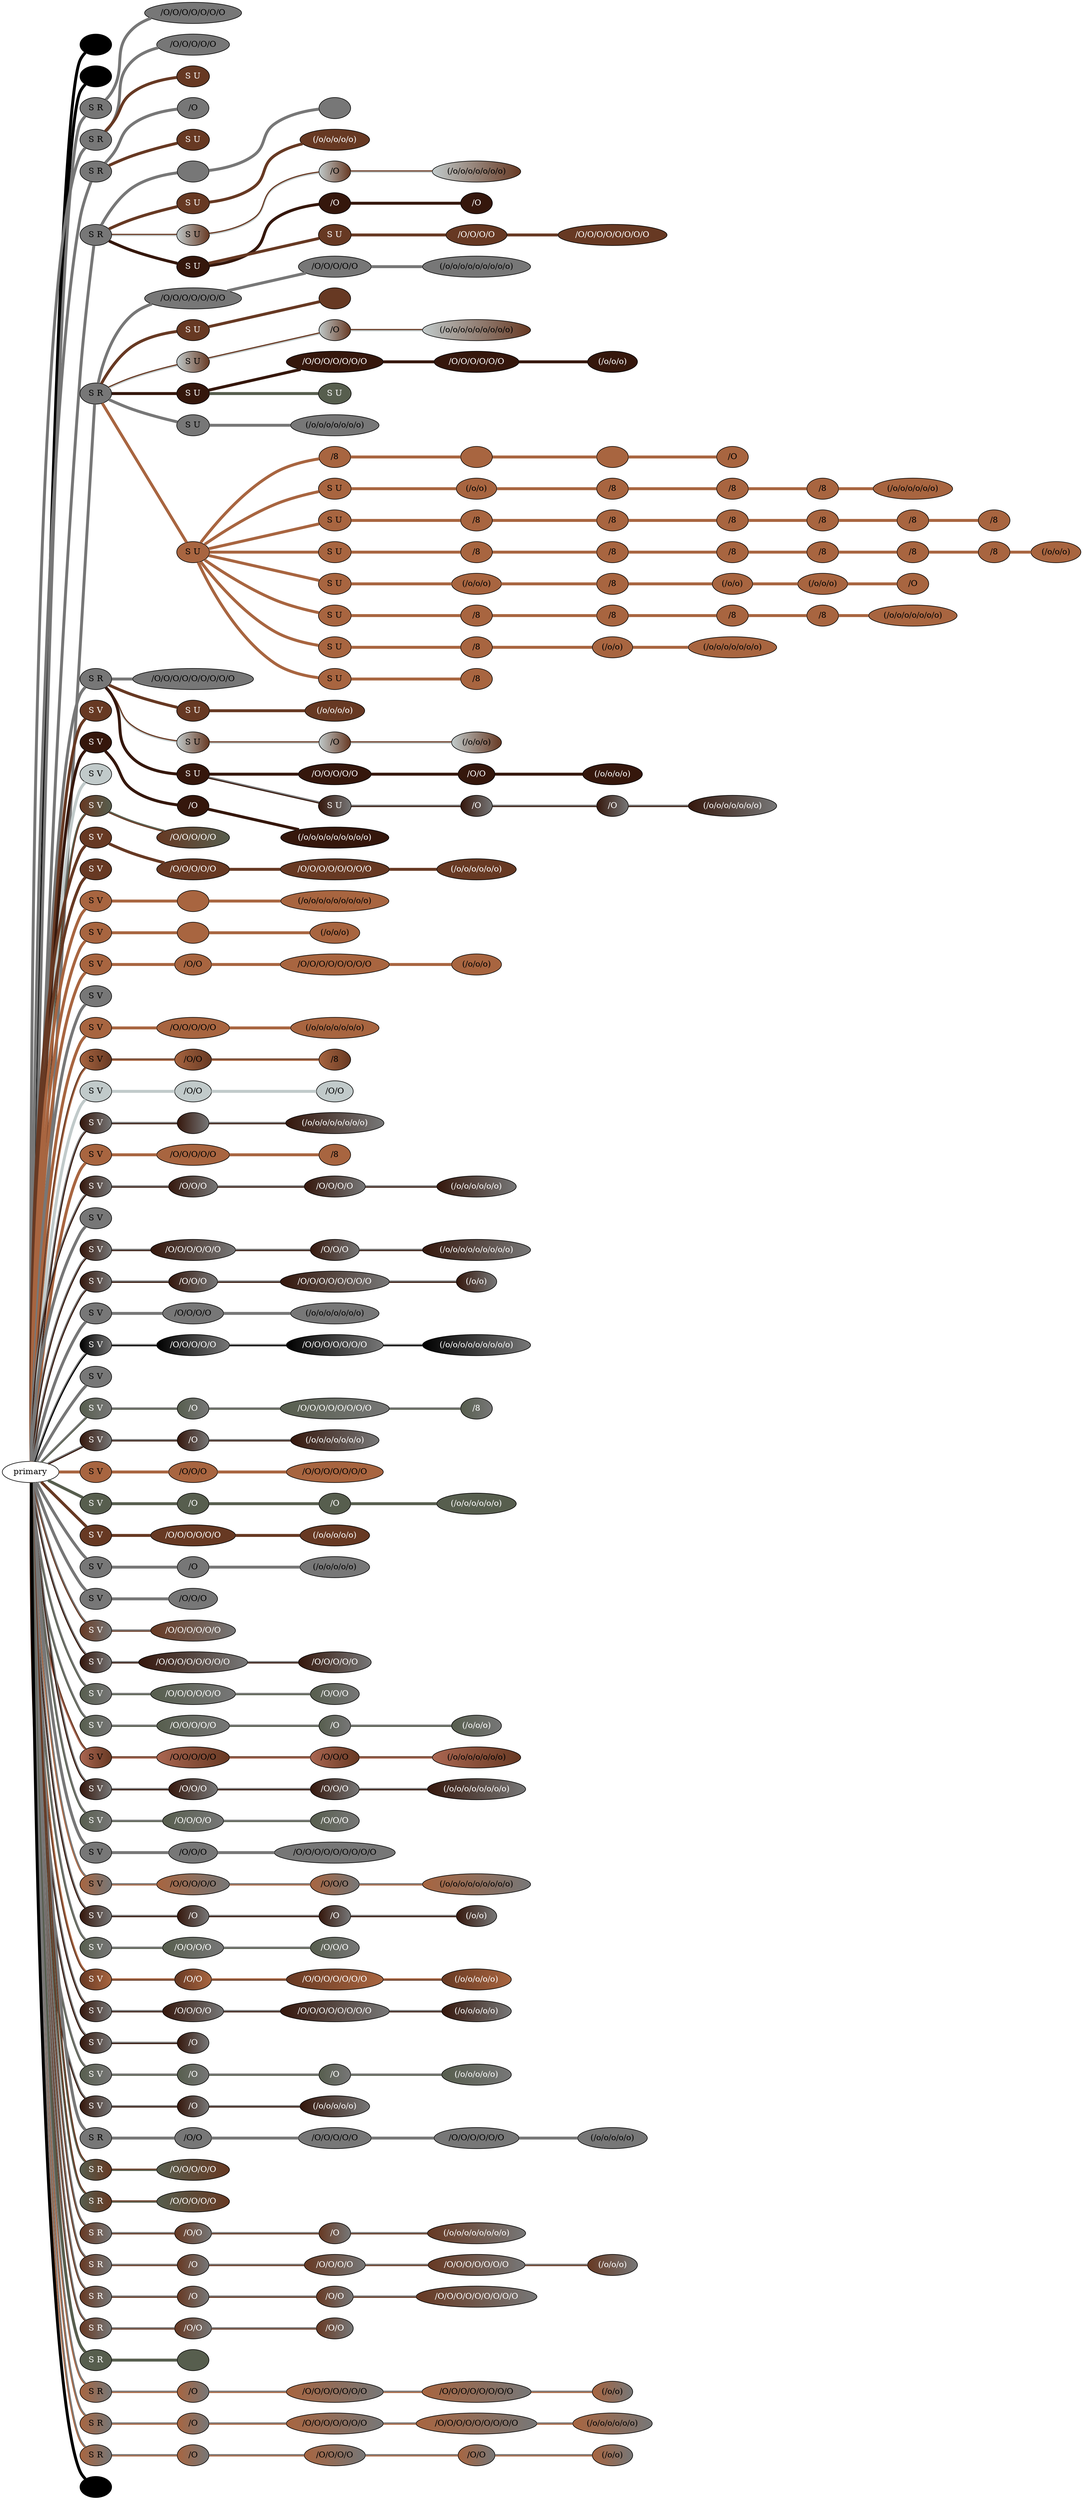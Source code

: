 graph {
 graph [rankdir=LR]
"K1" [qtype="pendant_node", pendant_colors="#000000", pendant_ply="", pendant_attach="", pendant_length="", label=" ", style=filled, fillcolor="#000000", fontcolor="#ffffff"]
"primary" -- "K1" [qtype="pendant_link",penwidth=5,color="#000000"]
"M1" [qtype="pendant_node", pendant_colors="#000000", pendant_ply="", pendant_attach="", pendant_length="", label=" ", style=filled, fillcolor="#000000", fontcolor="#ffffff"]
"primary" -- "M1" [qtype="pendant_link",penwidth=5,color="#000000"]
"1" [qtype="pendant_node", pendant_colors="#777777", pendant_ply="S", pendant_attach="R", pendant_length="36.5", label="S R", style=filled, fillcolor="#777777", fontcolor="#000000"]
"primary" -- "1" [qtype="pendant_link",penwidth=5,color="#777777"]
"1:0" [qtype="knot_node", knot_value="7", knot_type="S", knot_position="9.0", knot_spin="S", label="/O/O/O/O/O/O/O", style=filled, fillcolor="#777777" , fontcolor="#000000"]
"1" -- "1:0" [qtype="knot_link",penwidth=5,color="#777777"]
"2" [qtype="pendant_node", pendant_colors="#777777", pendant_ply="S", pendant_attach="R", pendant_length="11.0", label="S R", style=filled, fillcolor="#777777", fontcolor="#000000"]
"primary" -- "2" [qtype="pendant_link",penwidth=5,color="#777777"]
"2:0" [qtype="knot_node", knot_value="5", knot_type="S", knot_position="8.5", knot_spin="S", label="/O/O/O/O/O", style=filled, fillcolor="#777777" , fontcolor="#000000"]
"2" -- "2:0" [qtype="knot_link",penwidth=5,color="#777777"]
"2s1" [qtype="pendant_node", pendant_colors="#673923", pendant_ply="S", pendant_attach="U", pendant_length="34.0", label="S U", style=filled, fillcolor="#673923", fontcolor="#ffffff"]
"2" -- "2s1" [qtype="pendant_link",penwidth=5,color="#673923"]
"3" [qtype="pendant_node", pendant_colors="#777777", pendant_ply="S", pendant_attach="R", pendant_length="12.0", label="S R", style=filled, fillcolor="#777777", fontcolor="#000000"]
"primary" -- "3" [qtype="pendant_link",penwidth=5,color="#777777"]
"3:0" [qtype="knot_node", knot_value="1", knot_type="S", knot_position="10.0", knot_spin="S", label="/O", style=filled, fillcolor="#777777" , fontcolor="#000000"]
"3" -- "3:0" [qtype="knot_link",penwidth=5,color="#777777"]
"3s1" [qtype="pendant_node", pendant_colors="#673923", pendant_ply="S", pendant_attach="U", pendant_length="33.0", label="S U", style=filled, fillcolor="#673923", fontcolor="#ffffff"]
"3" -- "3s1" [qtype="pendant_link",penwidth=5,color="#673923"]
"4" [qtype="pendant_node", pendant_colors="#777777", pendant_ply="S", pendant_attach="R", pendant_length="10.0", label="S R", style=filled, fillcolor="#777777", fontcolor="#000000"]
"primary" -- "4" [qtype="pendant_link",penwidth=5,color="#777777"]
"4:0" [qtype="knot_node", knot_value="1", knot_type="", knot_position="2.0", knot_spin="S", label="", style=filled, fillcolor="#777777" , fontcolor="#000000"]
"4" -- "4:0" [qtype="knot_link",penwidth=5,color="#777777"]
"4:1" [qtype="knot_node", knot_value="4", knot_type="", knot_position="8.0", knot_spin="S", label="", style=filled, fillcolor="#777777" , fontcolor="#000000"]
"4:0" -- "4:1" [qtype="knot_link",penwidth=5,color="#777777"]
"4s1" [qtype="pendant_node", pendant_colors="#673923", pendant_ply="S", pendant_attach="U", pendant_length="35.0", label="S U", style=filled, fillcolor="#673923", fontcolor="#ffffff"]
"4" -- "4s1" [qtype="pendant_link",penwidth=5,color="#673923"]
"4s1:0" [qtype="knot_node", knot_value="5", knot_type="L", knot_position="18.5", knot_spin="S", label="(/o/o/o/o/o)", style=filled, fillcolor="#673923" , fontcolor="#ffffff"]
"4s1" -- "4s1:0" [qtype="knot_link",penwidth=5,color="#673923"]
"4s2" [qtype="pendant_node", pendant_colors="#C1CACA:#673923", pendant_ply="S", pendant_attach="U", pendant_length="26.5", label="S U", style=filled, fillcolor="#C1CACA:#673923", fontcolor="#000000"]
"4" -- "4s2" [qtype="pendant_link",penwidth=2,color="#C1CACA:#673923"]
"4s2:0" [qtype="knot_node", knot_value="1", knot_type="S", knot_position="13.5", knot_spin="S", label="/O", style=filled, fillcolor="#C1CACA:#673923" , fontcolor="#000000"]
"4s2" -- "4s2:0" [qtype="knot_link",penwidth=2,color="#C1CACA:#673923"]
"4s2:1" [qtype="knot_node", knot_value="7", knot_type="L", knot_position="18.5", knot_spin="S", label="(/o/o/o/o/o/o/o)", style=filled, fillcolor="#C1CACA:#673923" , fontcolor="#000000"]
"4s2:0" -- "4s2:1" [qtype="knot_link",penwidth=2,color="#C1CACA:#673923"]
"4s3" [qtype="pendant_node", pendant_colors="#35170C", pendant_ply="S", pendant_attach="U", pendant_length="34.5", label="S U", style=filled, fillcolor="#35170C", fontcolor="#ffffff"]
"4" -- "4s3" [qtype="pendant_link",penwidth=5,color="#35170C"]
"4s3:0" [qtype="knot_node", knot_value="1", knot_type="S", knot_position="7.5", knot_spin="S", label="/O", style=filled, fillcolor="#35170C" , fontcolor="#ffffff"]
"4s3" -- "4s3:0" [qtype="knot_link",penwidth=5,color="#35170C"]
"4s3:1" [qtype="knot_node", knot_value="1", knot_type="S", knot_position="14.0", knot_spin="S", label="/O", style=filled, fillcolor="#35170C" , fontcolor="#ffffff"]
"4s3:0" -- "4s3:1" [qtype="knot_link",penwidth=5,color="#35170C"]
"4s3s1" [qtype="pendant_node", pendant_colors="#673923", pendant_ply="S", pendant_attach="U", pendant_length="23.0", label="S U", style=filled, fillcolor="#673923", fontcolor="#ffffff"]
"4s3" -- "4s3s1" [qtype="pendant_link",penwidth=5,color="#673923"]
"4s3s1:0" [qtype="knot_node", knot_value="4", knot_type="S", knot_position="7.5", knot_spin="S", label="/O/O/O/O", style=filled, fillcolor="#673923" , fontcolor="#ffffff"]
"4s3s1" -- "4s3s1:0" [qtype="knot_link",penwidth=5,color="#673923"]
"4s3s1:1" [qtype="knot_node", knot_value="8", knot_type="S", knot_position="13.0", knot_spin="S", label="/O/O/O/O/O/O/O/O", style=filled, fillcolor="#673923" , fontcolor="#ffffff"]
"4s3s1:0" -- "4s3s1:1" [qtype="knot_link",penwidth=5,color="#673923"]
"5" [qtype="pendant_node", pendant_colors="#777777", pendant_ply="S", pendant_attach="R", pendant_length="20.5", label="S R", style=filled, fillcolor="#777777", fontcolor="#000000"]
"primary" -- "5" [qtype="pendant_link",penwidth=5,color="#777777"]
"5:0" [qtype="knot_node", knot_value="7", knot_type="S", knot_position="9.0", knot_spin="S", label="/O/O/O/O/O/O/O", style=filled, fillcolor="#777777" , fontcolor="#000000"]
"5" -- "5:0" [qtype="knot_link",penwidth=5,color="#777777"]
"5:1" [qtype="knot_node", knot_value="5", knot_type="S", knot_position="13.0", knot_spin="S", label="/O/O/O/O/O", style=filled, fillcolor="#777777" , fontcolor="#000000"]
"5:0" -- "5:1" [qtype="knot_link",penwidth=5,color="#777777"]
"5:2" [qtype="knot_node", knot_value="9", knot_type="L", knot_position="16.0", knot_spin="S", label="(/o/o/o/o/o/o/o/o/o)", style=filled, fillcolor="#777777" , fontcolor="#000000"]
"5:1" -- "5:2" [qtype="knot_link",penwidth=5,color="#777777"]
"5s1" [qtype="pendant_node", pendant_colors="#673923", pendant_ply="S", pendant_attach="U", pendant_length="37.0", label="S U", style=filled, fillcolor="#673923", fontcolor="#ffffff"]
"5" -- "5s1" [qtype="pendant_link",penwidth=5,color="#673923"]
"5s1:0" [qtype="knot_node", knot_value="1", knot_type="EE", knot_position="20.5", knot_spin="Z", label="", style=filled, fillcolor="#673923" , fontcolor="#ffffff"]
"5s1" -- "5s1:0" [qtype="knot_link",penwidth=5,color="#673923"]
"5s2" [qtype="pendant_node", pendant_colors="#C1CACA:#673923", pendant_ply="S", pendant_attach="U", pendant_length="25.0", label="S U", style=filled, fillcolor="#C1CACA:#673923", fontcolor="#000000"]
"5" -- "5s2" [qtype="pendant_link",penwidth=2,color="#C1CACA:#673923"]
"5s2:0" [qtype="knot_node", knot_value="1", knot_type="S", knot_position="12.5", knot_spin="S", label="/O", style=filled, fillcolor="#C1CACA:#673923" , fontcolor="#000000"]
"5s2" -- "5s2:0" [qtype="knot_link",penwidth=2,color="#C1CACA:#673923"]
"5s2:1" [qtype="knot_node", knot_value="9", knot_type="L", knot_position="16.5", knot_spin="S", label="(/o/o/o/o/o/o/o/o/o)", style=filled, fillcolor="#C1CACA:#673923" , fontcolor="#000000"]
"5s2:0" -- "5s2:1" [qtype="knot_link",penwidth=2,color="#C1CACA:#673923"]
"5s3" [qtype="pendant_node", pendant_colors="#35170C", pendant_ply="S", pendant_attach="U", pendant_length="20.5", label="S U", style=filled, fillcolor="#35170C", fontcolor="#ffffff"]
"5" -- "5s3" [qtype="pendant_link",penwidth=5,color="#35170C"]
"5s3:0" [qtype="knot_node", knot_value="7", knot_type="S", knot_position="7.5", knot_spin="S", label="/O/O/O/O/O/O/O", style=filled, fillcolor="#35170C" , fontcolor="#ffffff"]
"5s3" -- "5s3:0" [qtype="knot_link",penwidth=5,color="#35170C"]
"5s3:1" [qtype="knot_node", knot_value="6", knot_type="S", knot_position="13.5", knot_spin="S", label="/O/O/O/O/O/O", style=filled, fillcolor="#35170C" , fontcolor="#ffffff"]
"5s3:0" -- "5s3:1" [qtype="knot_link",penwidth=5,color="#35170C"]
"5s3:2" [qtype="knot_node", knot_value="3", knot_type="L", knot_position="16.5", knot_spin="S", label="(/o/o/o)", style=filled, fillcolor="#35170C" , fontcolor="#ffffff"]
"5s3:1" -- "5s3:2" [qtype="knot_link",penwidth=5,color="#35170C"]
"5s3s1" [qtype="pendant_node", pendant_colors="#575E4E", pendant_ply="S", pendant_attach="U", pendant_length="11.0", label="S U", style=filled, fillcolor="#575E4E", fontcolor="#ffffff"]
"5s3" -- "5s3s1" [qtype="pendant_link",penwidth=5,color="#575E4E"]
"5s4" [qtype="pendant_node", pendant_colors="#777777", pendant_ply="S", pendant_attach="U", pendant_length="18.5", label="S U", style=filled, fillcolor="#777777", fontcolor="#000000"]
"5" -- "5s4" [qtype="pendant_link",penwidth=5,color="#777777"]
"5s4:0" [qtype="knot_node", knot_value="7", knot_type="L", knot_position="1.5", knot_spin="S", label="(/o/o/o/o/o/o/o)", style=filled, fillcolor="#777777" , fontcolor="#000000"]
"5s4" -- "5s4:0" [qtype="knot_link",penwidth=5,color="#777777"]
"5s5" [qtype="pendant_node", pendant_colors="#A86540", pendant_ply="S", pendant_attach="U", pendant_length="21.5", label="S U", style=filled, fillcolor="#A86540", fontcolor="#000000"]
"5" -- "5s5" [qtype="pendant_link",penwidth=5,color="#A86540"]
"5s5:0" [qtype="knot_node", knot_value="1", knot_type="E", knot_position="1.5", knot_spin="S", label="/8", style=filled, fillcolor="#A86540" , fontcolor="#000000"]
"5s5" -- "5s5:0" [qtype="knot_link",penwidth=5,color="#A86540"]
"5s5:1" [qtype="knot_node", knot_value="1", knot_type="EE", knot_position="3.5", knot_spin="Z", label="", style=filled, fillcolor="#A86540" , fontcolor="#000000"]
"5s5:0" -- "5s5:1" [qtype="knot_link",penwidth=5,color="#A86540"]
"5s5:2" [qtype="knot_node", knot_value="1", knot_type="EE", knot_position="6.0", knot_spin="S", label="", style=filled, fillcolor="#A86540" , fontcolor="#000000"]
"5s5:1" -- "5s5:2" [qtype="knot_link",penwidth=5,color="#A86540"]
"5s5:3" [qtype="knot_node", knot_value="1", knot_type="S", knot_position="9.0", knot_spin="S", label="/O", style=filled, fillcolor="#A86540" , fontcolor="#000000"]
"5s5:2" -- "5s5:3" [qtype="knot_link",penwidth=5,color="#A86540"]
"5s5s1" [qtype="pendant_node", pendant_colors="#A86540", pendant_ply="S", pendant_attach="U", pendant_length="21.0", label="S U", style=filled, fillcolor="#A86540", fontcolor="#000000"]
"5s5" -- "5s5s1" [qtype="pendant_link",penwidth=5,color="#A86540"]
"5s5s1:0" [qtype="knot_node", knot_value="2", knot_type="L", knot_position="3.0", knot_spin="S", label="(/o/o)", style=filled, fillcolor="#A86540" , fontcolor="#000000"]
"5s5s1" -- "5s5s1:0" [qtype="knot_link",penwidth=5,color="#A86540"]
"5s5s1:1" [qtype="knot_node", knot_value="1", knot_type="E", knot_position="6.0", knot_spin="S", label="/8", style=filled, fillcolor="#A86540" , fontcolor="#000000"]
"5s5s1:0" -- "5s5s1:1" [qtype="knot_link",penwidth=5,color="#A86540"]
"5s5s1:2" [qtype="knot_node", knot_value="1", knot_type="E", knot_position="8.5", knot_spin="S", label="/8", style=filled, fillcolor="#A86540" , fontcolor="#000000"]
"5s5s1:1" -- "5s5s1:2" [qtype="knot_link",penwidth=5,color="#A86540"]
"5s5s1:3" [qtype="knot_node", knot_value="1", knot_type="E", knot_position="10.5", knot_spin="S", label="/8", style=filled, fillcolor="#A86540" , fontcolor="#000000"]
"5s5s1:2" -- "5s5s1:3" [qtype="knot_link",penwidth=5,color="#A86540"]
"5s5s1:4" [qtype="knot_node", knot_value="6", knot_type="L", knot_position="17.0", knot_spin="S", label="(/o/o/o/o/o/o)", style=filled, fillcolor="#A86540" , fontcolor="#000000"]
"5s5s1:3" -- "5s5s1:4" [qtype="knot_link",penwidth=5,color="#A86540"]
"5s5s2" [qtype="pendant_node", pendant_colors="#A86540", pendant_ply="S", pendant_attach="U", pendant_length="24.5", label="S U", style=filled, fillcolor="#A86540", fontcolor="#000000"]
"5s5" -- "5s5s2" [qtype="pendant_link",penwidth=5,color="#A86540"]
"5s5s2:0" [qtype="knot_node", knot_value="1", knot_type="E", knot_position="2.5", knot_spin="S", label="/8", style=filled, fillcolor="#A86540" , fontcolor="#000000"]
"5s5s2" -- "5s5s2:0" [qtype="knot_link",penwidth=5,color="#A86540"]
"5s5s2:1" [qtype="knot_node", knot_value="1", knot_type="E", knot_position="6.0", knot_spin="S", label="/8", style=filled, fillcolor="#A86540" , fontcolor="#000000"]
"5s5s2:0" -- "5s5s2:1" [qtype="knot_link",penwidth=5,color="#A86540"]
"5s5s2:2" [qtype="knot_node", knot_value="1", knot_type="E", knot_position="8.0", knot_spin="S", label="/8", style=filled, fillcolor="#A86540" , fontcolor="#000000"]
"5s5s2:1" -- "5s5s2:2" [qtype="knot_link",penwidth=5,color="#A86540"]
"5s5s2:3" [qtype="knot_node", knot_value="1", knot_type="E", knot_position="10.5", knot_spin="S", label="/8", style=filled, fillcolor="#A86540" , fontcolor="#000000"]
"5s5s2:2" -- "5s5s2:3" [qtype="knot_link",penwidth=5,color="#A86540"]
"5s5s2:4" [qtype="knot_node", knot_value="1", knot_type="E", knot_position="13.0", knot_spin="S", label="/8", style=filled, fillcolor="#A86540" , fontcolor="#000000"]
"5s5s2:3" -- "5s5s2:4" [qtype="knot_link",penwidth=5,color="#A86540"]
"5s5s2:5" [qtype="knot_node", knot_value="1", knot_type="E", knot_position="17.0", knot_spin="S", label="/8", style=filled, fillcolor="#A86540" , fontcolor="#000000"]
"5s5s2:4" -- "5s5s2:5" [qtype="knot_link",penwidth=5,color="#A86540"]
"5s5s3" [qtype="pendant_node", pendant_colors="#A86540", pendant_ply="S", pendant_attach="U", pendant_length="30.0", label="S U", style=filled, fillcolor="#A86540", fontcolor="#000000"]
"5s5" -- "5s5s3" [qtype="pendant_link",penwidth=5,color="#A86540"]
"5s5s3:0" [qtype="knot_node", knot_value="1", knot_type="E", knot_position="2.5", knot_spin="S", label="/8", style=filled, fillcolor="#A86540" , fontcolor="#000000"]
"5s5s3" -- "5s5s3:0" [qtype="knot_link",penwidth=5,color="#A86540"]
"5s5s3:1" [qtype="knot_node", knot_value="1", knot_type="E", knot_position="5.5", knot_spin="S", label="/8", style=filled, fillcolor="#A86540" , fontcolor="#000000"]
"5s5s3:0" -- "5s5s3:1" [qtype="knot_link",penwidth=5,color="#A86540"]
"5s5s3:2" [qtype="knot_node", knot_value="1", knot_type="E", knot_position="8.5", knot_spin="S", label="/8", style=filled, fillcolor="#A86540" , fontcolor="#000000"]
"5s5s3:1" -- "5s5s3:2" [qtype="knot_link",penwidth=5,color="#A86540"]
"5s5s3:3" [qtype="knot_node", knot_value="1", knot_type="E", knot_position="9.5", knot_spin="S", label="/8", style=filled, fillcolor="#A86540" , fontcolor="#000000"]
"5s5s3:2" -- "5s5s3:3" [qtype="knot_link",penwidth=5,color="#A86540"]
"5s5s3:4" [qtype="knot_node", knot_value="1", knot_type="E", knot_position="11.5", knot_spin="S", label="/8", style=filled, fillcolor="#A86540" , fontcolor="#000000"]
"5s5s3:3" -- "5s5s3:4" [qtype="knot_link",penwidth=5,color="#A86540"]
"5s5s3:5" [qtype="knot_node", knot_value="1", knot_type="E", knot_position="14.5", knot_spin="S", label="/8", style=filled, fillcolor="#A86540" , fontcolor="#000000"]
"5s5s3:4" -- "5s5s3:5" [qtype="knot_link",penwidth=5,color="#A86540"]
"5s5s3:6" [qtype="knot_node", knot_value="3", knot_type="L", knot_position="16.5", knot_spin="S", label="(/o/o/o)", style=filled, fillcolor="#A86540" , fontcolor="#000000"]
"5s5s3:5" -- "5s5s3:6" [qtype="knot_link",penwidth=5,color="#A86540"]
"5s5s4" [qtype="pendant_node", pendant_colors="#A86540", pendant_ply="S", pendant_attach="U", pendant_length="22.5", label="S U", style=filled, fillcolor="#A86540", fontcolor="#000000"]
"5s5" -- "5s5s4" [qtype="pendant_link",penwidth=5,color="#A86540"]
"5s5s4:0" [qtype="knot_node", knot_value="3", knot_type="L", knot_position="2.0", knot_spin="S", label="(/o/o/o)", style=filled, fillcolor="#A86540" , fontcolor="#000000"]
"5s5s4" -- "5s5s4:0" [qtype="knot_link",penwidth=5,color="#A86540"]
"5s5s4:1" [qtype="knot_node", knot_value="1", knot_type="E", knot_position="5.5", knot_spin="S", label="/8", style=filled, fillcolor="#A86540" , fontcolor="#000000"]
"5s5s4:0" -- "5s5s4:1" [qtype="knot_link",penwidth=5,color="#A86540"]
"5s5s4:2" [qtype="knot_node", knot_value="2", knot_type="L", knot_position="8.0", knot_spin="S", label="(/o/o)", style=filled, fillcolor="#A86540" , fontcolor="#000000"]
"5s5s4:1" -- "5s5s4:2" [qtype="knot_link",penwidth=5,color="#A86540"]
"5s5s4:3" [qtype="knot_node", knot_value="3", knot_type="L", knot_position="10.5", knot_spin="S", label="(/o/o/o)", style=filled, fillcolor="#A86540" , fontcolor="#000000"]
"5s5s4:2" -- "5s5s4:3" [qtype="knot_link",penwidth=5,color="#A86540"]
"5s5s4:4" [qtype="knot_node", knot_value="1", knot_type="S", knot_position="15.0", knot_spin="S", label="/O", style=filled, fillcolor="#A86540" , fontcolor="#000000"]
"5s5s4:3" -- "5s5s4:4" [qtype="knot_link",penwidth=5,color="#A86540"]
"5s5s5" [qtype="pendant_node", pendant_colors="#A86540", pendant_ply="S", pendant_attach="U", pendant_length="18.0", label="S U", style=filled, fillcolor="#A86540", fontcolor="#000000"]
"5s5" -- "5s5s5" [qtype="pendant_link",penwidth=5,color="#A86540"]
"5s5s5:0" [qtype="knot_node", knot_value="1", knot_type="E", knot_position="2.0", knot_spin="S", label="/8", style=filled, fillcolor="#A86540" , fontcolor="#000000"]
"5s5s5" -- "5s5s5:0" [qtype="knot_link",penwidth=5,color="#A86540"]
"5s5s5:1" [qtype="knot_node", knot_value="1", knot_type="E", knot_position="5.0", knot_spin="S", label="/8", style=filled, fillcolor="#A86540" , fontcolor="#000000"]
"5s5s5:0" -- "5s5s5:1" [qtype="knot_link",penwidth=5,color="#A86540"]
"5s5s5:2" [qtype="knot_node", knot_value="1", knot_type="E", knot_position="7.5", knot_spin="S", label="/8", style=filled, fillcolor="#A86540" , fontcolor="#000000"]
"5s5s5:1" -- "5s5s5:2" [qtype="knot_link",penwidth=5,color="#A86540"]
"5s5s5:3" [qtype="knot_node", knot_value="1", knot_type="E", knot_position="10.5", knot_spin="S", label="/8", style=filled, fillcolor="#A86540" , fontcolor="#000000"]
"5s5s5:2" -- "5s5s5:3" [qtype="knot_link",penwidth=5,color="#A86540"]
"5s5s5:4" [qtype="knot_node", knot_value="7", knot_type="L", knot_position="12.5", knot_spin="S", label="(/o/o/o/o/o/o/o)", style=filled, fillcolor="#A86540" , fontcolor="#000000"]
"5s5s5:3" -- "5s5s5:4" [qtype="knot_link",penwidth=5,color="#A86540"]
"5s5s6" [qtype="pendant_node", pendant_colors="#A86540", pendant_ply="S", pendant_attach="U", pendant_length="14.0", label="S U", style=filled, fillcolor="#A86540", fontcolor="#000000"]
"5s5" -- "5s5s6" [qtype="pendant_link",penwidth=5,color="#A86540"]
"5s5s6:0" [qtype="knot_node", knot_value="1", knot_type="E", knot_position="1.5", knot_spin="S", label="/8", style=filled, fillcolor="#A86540" , fontcolor="#000000"]
"5s5s6" -- "5s5s6:0" [qtype="knot_link",penwidth=5,color="#A86540"]
"5s5s6:1" [qtype="knot_node", knot_value="2", knot_type="L", knot_position="7.0", knot_spin="S", label="(/o/o)", style=filled, fillcolor="#A86540" , fontcolor="#000000"]
"5s5s6:0" -- "5s5s6:1" [qtype="knot_link",penwidth=5,color="#A86540"]
"5s5s6:2" [qtype="knot_node", knot_value="7", knot_type="L", knot_position="10.5", knot_spin="S", label="(/o/o/o/o/o/o/o)", style=filled, fillcolor="#A86540" , fontcolor="#000000"]
"5s5s6:1" -- "5s5s6:2" [qtype="knot_link",penwidth=5,color="#A86540"]
"5s5s7" [qtype="pendant_node", pendant_colors="#A86540", pendant_ply="S", pendant_attach="U", pendant_length="27.5", label="S U", style=filled, fillcolor="#A86540", fontcolor="#000000"]
"5s5" -- "5s5s7" [qtype="pendant_link",penwidth=5,color="#A86540"]
"5s5s7:0" [qtype="knot_node", knot_value="1", knot_type="E", knot_position="10.0", knot_spin="S", label="/8", style=filled, fillcolor="#A86540" , fontcolor="#000000"]
"5s5s7" -- "5s5s7:0" [qtype="knot_link",penwidth=5,color="#A86540"]
"6" [qtype="pendant_node", pendant_colors="#777777", pendant_ply="S", pendant_attach="R", pendant_length="14.5", label="S R", style=filled, fillcolor="#777777", fontcolor="#000000"]
"primary" -- "6" [qtype="pendant_link",penwidth=5,color="#777777"]
"6:0" [qtype="knot_node", knot_value="9", knot_type="S", knot_position="9.0", knot_spin="S", label="/O/O/O/O/O/O/O/O/O", style=filled, fillcolor="#777777" , fontcolor="#000000"]
"6" -- "6:0" [qtype="knot_link",penwidth=5,color="#777777"]
"6s1" [qtype="pendant_node", pendant_colors="#673923", pendant_ply="S", pendant_attach="U", pendant_length="36.0", label="S U", style=filled, fillcolor="#673923", fontcolor="#ffffff"]
"6" -- "6s1" [qtype="pendant_link",penwidth=5,color="#673923"]
"6s1:0" [qtype="knot_node", knot_value="4", knot_type="L", knot_position="20.5", knot_spin="S", label="(/o/o/o/o)", style=filled, fillcolor="#673923" , fontcolor="#ffffff"]
"6s1" -- "6s1:0" [qtype="knot_link",penwidth=5,color="#673923"]
"6s2" [qtype="pendant_node", pendant_colors="#C1CACA:#673923", pendant_ply="S", pendant_attach="U", pendant_length="30.0", label="S U", style=filled, fillcolor="#C1CACA:#673923", fontcolor="#000000"]
"6" -- "6s2" [qtype="pendant_link",penwidth=2,color="#C1CACA:#673923"]
"6s2:0" [qtype="knot_node", knot_value="1", knot_type="S", knot_position="15.5", knot_spin="S", label="/O", style=filled, fillcolor="#C1CACA:#673923" , fontcolor="#000000"]
"6s2" -- "6s2:0" [qtype="knot_link",penwidth=2,color="#C1CACA:#673923"]
"6s2:1" [qtype="knot_node", knot_value="3", knot_type="L", knot_position="20.0", knot_spin="S", label="(/o/o/o)", style=filled, fillcolor="#C1CACA:#673923" , fontcolor="#000000"]
"6s2:0" -- "6s2:1" [qtype="knot_link",penwidth=2,color="#C1CACA:#673923"]
"6s3" [qtype="pendant_node", pendant_colors="#35170C", pendant_ply="S", pendant_attach="U", pendant_length="25.5", label="S U", style=filled, fillcolor="#35170C", fontcolor="#ffffff"]
"6" -- "6s3" [qtype="pendant_link",penwidth=5,color="#35170C"]
"6s3:0" [qtype="knot_node", knot_value="5", knot_type="S", knot_position="8.0", knot_spin="S", label="/O/O/O/O/O", style=filled, fillcolor="#35170C" , fontcolor="#ffffff"]
"6s3" -- "6s3:0" [qtype="knot_link",penwidth=5,color="#35170C"]
"6s3:1" [qtype="knot_node", knot_value="2", knot_type="S", knot_position="14.5", knot_spin="S", label="/O/O", style=filled, fillcolor="#35170C" , fontcolor="#ffffff"]
"6s3:0" -- "6s3:1" [qtype="knot_link",penwidth=5,color="#35170C"]
"6s3:2" [qtype="knot_node", knot_value="4", knot_type="L", knot_position="17.0", knot_spin="S", label="(/o/o/o/o)", style=filled, fillcolor="#35170C" , fontcolor="#ffffff"]
"6s3:1" -- "6s3:2" [qtype="knot_link",penwidth=5,color="#35170C"]
"6s3s1" [qtype="pendant_node", pendant_colors="#35170C:#777777", pendant_ply="S", pendant_attach="U", pendant_length="24.0", label="S U", style=filled, fillcolor="#35170C:#777777", fontcolor="#ffffff"]
"6s3" -- "6s3s1" [qtype="pendant_link",penwidth=2,color="#35170C:#777777"]
"6s3s1:0" [qtype="knot_node", knot_value="1", knot_type="S", knot_position="7.5", knot_spin="S", label="/O", style=filled, fillcolor="#35170C:#777777" , fontcolor="#ffffff"]
"6s3s1" -- "6s3s1:0" [qtype="knot_link",penwidth=2,color="#35170C:#777777"]
"6s3s1:1" [qtype="knot_node", knot_value="1", knot_type="S", knot_position="16.0", knot_spin="S", label="/O", style=filled, fillcolor="#35170C:#777777" , fontcolor="#ffffff"]
"6s3s1:0" -- "6s3s1:1" [qtype="knot_link",penwidth=2,color="#35170C:#777777"]
"6s3s1:2" [qtype="knot_node", knot_value="7", knot_type="L", knot_position="19.5", knot_spin="S", label="(/o/o/o/o/o/o/o)", style=filled, fillcolor="#35170C:#777777" , fontcolor="#ffffff"]
"6s3s1:1" -- "6s3s1:2" [qtype="knot_link",penwidth=2,color="#35170C:#777777"]
"7" [qtype="pendant_node", pendant_colors="#673923", pendant_ply="S", pendant_attach="V", pendant_length="40.0", label="S V", style=filled, fillcolor="#673923", fontcolor="#ffffff"]
"primary" -- "7" [qtype="pendant_link",penwidth=5,color="#673923"]
"8" [qtype="pendant_node", pendant_colors="#35170C", pendant_ply="S", pendant_attach="V", pendant_length="23.5", label="S V", style=filled, fillcolor="#35170C", fontcolor="#ffffff"]
"primary" -- "8" [qtype="pendant_link",penwidth=5,color="#35170C"]
"8:0" [qtype="knot_node", knot_value="1", knot_type="S", knot_position="13.0", knot_spin="S", label="/O", style=filled, fillcolor="#35170C" , fontcolor="#ffffff"]
"8" -- "8:0" [qtype="knot_link",penwidth=5,color="#35170C"]
"8:1" [qtype="knot_node", knot_value="9", knot_type="L", knot_position="19.0", knot_spin="S", label="(/o/o/o/o/o/o/o/o/o)", style=filled, fillcolor="#35170C" , fontcolor="#ffffff"]
"8:0" -- "8:1" [qtype="knot_link",penwidth=5,color="#35170C"]
"9" [qtype="pendant_node", pendant_colors="#C1CACA", pendant_ply="S", pendant_attach="V", pendant_length="4.5", label="S V", style=filled, fillcolor="#C1CACA", fontcolor="#000000"]
"primary" -- "9" [qtype="pendant_link",penwidth=5,color="#C1CACA"]
"10" [qtype="pendant_node", pendant_colors="#673923:#575E4E", pendant_ply="S", pendant_attach="V", pendant_length="45.0", label="S V", style=filled, fillcolor="#673923:#575E4E", fontcolor="#ffffff"]
"primary" -- "10" [qtype="pendant_link",penwidth=2,color="#673923:#575E4E"]
"10:0" [qtype="knot_node", knot_value="5", knot_type="S", knot_position="12.5", knot_spin="S", label="/O/O/O/O/O", style=filled, fillcolor="#673923:#575E4E" , fontcolor="#ffffff"]
"10" -- "10:0" [qtype="knot_link",penwidth=2,color="#673923:#575E4E"]
"11" [qtype="pendant_node", pendant_colors="#673923", pendant_ply="S", pendant_attach="V", pendant_length="21.5", label="S V", style=filled, fillcolor="#673923", fontcolor="#ffffff"]
"primary" -- "11" [qtype="pendant_link",penwidth=5,color="#673923"]
"11:0" [qtype="knot_node", knot_value="5", knot_type="S", knot_position="4.0", knot_spin="S", label="/O/O/O/O/O", style=filled, fillcolor="#673923" , fontcolor="#ffffff"]
"11" -- "11:0" [qtype="knot_link",penwidth=5,color="#673923"]
"11:1" [qtype="knot_node", knot_value="8", knot_type="S", knot_position="12.5", knot_spin="S", label="/O/O/O/O/O/O/O/O", style=filled, fillcolor="#673923" , fontcolor="#ffffff"]
"11:0" -- "11:1" [qtype="knot_link",penwidth=5,color="#673923"]
"11:2" [qtype="knot_node", knot_value="6", knot_type="L", knot_position="19.0", knot_spin="S", label="(/o/o/o/o/o/o)", style=filled, fillcolor="#673923" , fontcolor="#ffffff"]
"11:1" -- "11:2" [qtype="knot_link",penwidth=5,color="#673923"]
"12" [qtype="pendant_node", pendant_colors="#673923", pendant_ply="S", pendant_attach="V", pendant_length="18.0", label="S V", style=filled, fillcolor="#673923", fontcolor="#ffffff"]
"primary" -- "12" [qtype="pendant_link",penwidth=5,color="#673923"]
"13" [qtype="pendant_node", pendant_colors="#A86540", pendant_ply="S", pendant_attach="V", pendant_length="31.0", label="S V", style=filled, fillcolor="#A86540", fontcolor="#000000"]
"primary" -- "13" [qtype="pendant_link",penwidth=5,color="#A86540"]
"13:0" [qtype="knot_node", knot_value="3", knot_type="", knot_position="4.5", knot_spin="S", label="", style=filled, fillcolor="#A86540" , fontcolor="#000000"]
"13" -- "13:0" [qtype="knot_link",penwidth=5,color="#A86540"]
"13:1" [qtype="knot_node", knot_value="9", knot_type="L", knot_position="19.5", knot_spin="S", label="(/o/o/o/o/o/o/o/o/o)", style=filled, fillcolor="#A86540" , fontcolor="#000000"]
"13:0" -- "13:1" [qtype="knot_link",penwidth=5,color="#A86540"]
"14" [qtype="pendant_node", pendant_colors="#A86540", pendant_ply="S", pendant_attach="V", pendant_length="37.5", label="S V", style=filled, fillcolor="#A86540", fontcolor="#000000"]
"primary" -- "14" [qtype="pendant_link",penwidth=5,color="#A86540"]
"14:0" [qtype="knot_node", knot_value="1", knot_type="", knot_position="4.5", knot_spin="S", label="", style=filled, fillcolor="#A86540" , fontcolor="#000000"]
"14" -- "14:0" [qtype="knot_link",penwidth=5,color="#A86540"]
"14:1" [qtype="knot_node", knot_value="3", knot_type="L", knot_position="20.0", knot_spin="S", label="(/o/o/o)", style=filled, fillcolor="#A86540" , fontcolor="#000000"]
"14:0" -- "14:1" [qtype="knot_link",penwidth=5,color="#A86540"]
"15" [qtype="pendant_node", pendant_colors="#A86540", pendant_ply="S", pendant_attach="V", pendant_length="29.0", label="S V", style=filled, fillcolor="#A86540", fontcolor="#000000"]
"primary" -- "15" [qtype="pendant_link",penwidth=5,color="#A86540"]
"15:0" [qtype="knot_node", knot_value="2", knot_type="S", knot_position="5.0", knot_spin="S", label="/O/O", style=filled, fillcolor="#A86540" , fontcolor="#000000"]
"15" -- "15:0" [qtype="knot_link",penwidth=5,color="#A86540"]
"15:1" [qtype="knot_node", knot_value="8", knot_type="S", knot_position="13.0", knot_spin="S", label="/O/O/O/O/O/O/O/O", style=filled, fillcolor="#A86540" , fontcolor="#000000"]
"15:0" -- "15:1" [qtype="knot_link",penwidth=5,color="#A86540"]
"15:2" [qtype="knot_node", knot_value="3", knot_type="L", knot_position="20.0", knot_spin="S", label="(/o/o/o)", style=filled, fillcolor="#A86540" , fontcolor="#000000"]
"15:1" -- "15:2" [qtype="knot_link",penwidth=5,color="#A86540"]
"16" [qtype="pendant_node", pendant_colors="#777777", pendant_ply="S", pendant_attach="V", pendant_length="9.5", label="S V", style=filled, fillcolor="#777777", fontcolor="#000000"]
"primary" -- "16" [qtype="pendant_link",penwidth=5,color="#777777"]
"17" [qtype="pendant_node", pendant_colors="#A86540", pendant_ply="S", pendant_attach="V", pendant_length="25.0", label="S V", style=filled, fillcolor="#A86540", fontcolor="#000000"]
"primary" -- "17" [qtype="pendant_link",penwidth=5,color="#A86540"]
"17:0" [qtype="knot_node", knot_value="5", knot_type="S", knot_position="12.5", knot_spin="S", label="/O/O/O/O/O", style=filled, fillcolor="#A86540" , fontcolor="#000000"]
"17" -- "17:0" [qtype="knot_link",penwidth=5,color="#A86540"]
"17:1" [qtype="knot_node", knot_value="7", knot_type="L", knot_position="19.0", knot_spin="S", label="(/o/o/o/o/o/o/o)", style=filled, fillcolor="#A86540" , fontcolor="#000000"]
"17:0" -- "17:1" [qtype="knot_link",penwidth=5,color="#A86540"]
"18" [qtype="pendant_node", pendant_colors="#A86540:#673923", pendant_ply="S", pendant_attach="V", pendant_length="35.0", label="S V", style=filled, fillcolor="#A86540:#673923", fontcolor="#000000"]
"primary" -- "18" [qtype="pendant_link",penwidth=2,color="#A86540:#673923"]
"18:0" [qtype="knot_node", knot_value="2", knot_type="S", knot_position="13.0", knot_spin="S", label="/O/O", style=filled, fillcolor="#A86540:#673923" , fontcolor="#000000"]
"18" -- "18:0" [qtype="knot_link",penwidth=2,color="#A86540:#673923"]
"18:1" [qtype="knot_node", knot_value="1", knot_type="E", knot_position="19.5", knot_spin="S", label="/8", style=filled, fillcolor="#A86540:#673923" , fontcolor="#000000"]
"18:0" -- "18:1" [qtype="knot_link",penwidth=2,color="#A86540:#673923"]
"19" [qtype="pendant_node", pendant_colors="#C1CACA", pendant_ply="S", pendant_attach="V", pendant_length="14.5", label="S V", style=filled, fillcolor="#C1CACA", fontcolor="#000000"]
"primary" -- "19" [qtype="pendant_link",penwidth=5,color="#C1CACA"]
"19:0" [qtype="knot_node", knot_value="2", knot_type="S", knot_position="5.5", knot_spin="S", label="/O/O", style=filled, fillcolor="#C1CACA" , fontcolor="#000000"]
"19" -- "19:0" [qtype="knot_link",penwidth=5,color="#C1CACA"]
"19:1" [qtype="knot_node", knot_value="2", knot_type="S", knot_position="13.5", knot_spin="S", label="/O/O", style=filled, fillcolor="#C1CACA" , fontcolor="#000000"]
"19:0" -- "19:1" [qtype="knot_link",penwidth=5,color="#C1CACA"]
"20" [qtype="pendant_node", pendant_colors="#35170C:#777777", pendant_ply="S", pendant_attach="V", pendant_length="23.0", label="S V", style=filled, fillcolor="#35170C:#777777", fontcolor="#ffffff"]
"primary" -- "20" [qtype="pendant_link",penwidth=2,color="#35170C:#777777"]
"20:0" [qtype="knot_node", knot_value="5", knot_type="", knot_position="5.0", knot_spin="S", label="", style=filled, fillcolor="#35170C:#777777" , fontcolor="#ffffff"]
"20" -- "20:0" [qtype="knot_link",penwidth=2,color="#35170C:#777777"]
"20:1" [qtype="knot_node", knot_value="8", knot_type="L", knot_position="18.5", knot_spin="S", label="(/o/o/o/o/o/o/o/o)", style=filled, fillcolor="#35170C:#777777" , fontcolor="#ffffff"]
"20:0" -- "20:1" [qtype="knot_link",penwidth=2,color="#35170C:#777777"]
"21" [qtype="pendant_node", pendant_colors="#A86540", pendant_ply="S", pendant_attach="V", pendant_length="33.0", label="S V", style=filled, fillcolor="#A86540", fontcolor="#000000"]
"primary" -- "21" [qtype="pendant_link",penwidth=5,color="#A86540"]
"21:0" [qtype="knot_node", knot_value="5", knot_type="S", knot_position="13.5", knot_spin="S", label="/O/O/O/O/O", style=filled, fillcolor="#A86540" , fontcolor="#000000"]
"21" -- "21:0" [qtype="knot_link",penwidth=5,color="#A86540"]
"21:1" [qtype="knot_node", knot_value="1", knot_type="E", knot_position="20.0", knot_spin="S", label="/8", style=filled, fillcolor="#A86540" , fontcolor="#000000"]
"21:0" -- "21:1" [qtype="knot_link",penwidth=5,color="#A86540"]
"22" [qtype="pendant_node", pendant_colors="#35170C:#777777", pendant_ply="S", pendant_attach="V", pendant_length="29.5", label="S V", style=filled, fillcolor="#35170C:#777777", fontcolor="#ffffff"]
"primary" -- "22" [qtype="pendant_link",penwidth=2,color="#35170C:#777777"]
"22:0" [qtype="knot_node", knot_value="3", knot_type="S", knot_position="6.0", knot_spin="S", label="/O/O/O", style=filled, fillcolor="#35170C:#777777" , fontcolor="#ffffff"]
"22" -- "22:0" [qtype="knot_link",penwidth=2,color="#35170C:#777777"]
"22:1" [qtype="knot_node", knot_value="4", knot_type="S", knot_position="14.0", knot_spin="S", label="/O/O/O/O", style=filled, fillcolor="#35170C:#777777" , fontcolor="#ffffff"]
"22:0" -- "22:1" [qtype="knot_link",penwidth=2,color="#35170C:#777777"]
"22:2" [qtype="knot_node", knot_value="6", knot_type="L", knot_position="20.0", knot_spin="S", label="(/o/o/o/o/o/o)", style=filled, fillcolor="#35170C:#777777" , fontcolor="#ffffff"]
"22:1" -- "22:2" [qtype="knot_link",penwidth=2,color="#35170C:#777777"]
"23" [qtype="pendant_node", pendant_colors="#777777", pendant_ply="S", pendant_attach="V", pendant_length="12.5", label="S V", style=filled, fillcolor="#777777", fontcolor="#000000"]
"primary" -- "23" [qtype="pendant_link",penwidth=5,color="#777777"]
"24" [qtype="pendant_node", pendant_colors="#35170C:#777777", pendant_ply="S", pendant_attach="V", pendant_length="27.0", label="S V", style=filled, fillcolor="#35170C:#777777", fontcolor="#ffffff"]
"primary" -- "24" [qtype="pendant_link",penwidth=2,color="#35170C:#777777"]
"24:0" [qtype="knot_node", knot_value="6", knot_type="S", knot_position="5.5", knot_spin="S", label="/O/O/O/O/O/O", style=filled, fillcolor="#35170C:#777777" , fontcolor="#ffffff"]
"24" -- "24:0" [qtype="knot_link",penwidth=2,color="#35170C:#777777"]
"24:1" [qtype="knot_node", knot_value="3", knot_type="S", knot_position="14.0", knot_spin="S", label="/O/O/O", style=filled, fillcolor="#35170C:#777777" , fontcolor="#ffffff"]
"24:0" -- "24:1" [qtype="knot_link",penwidth=2,color="#35170C:#777777"]
"24:2" [qtype="knot_node", knot_value="9", knot_type="L", knot_position="20.5", knot_spin="S", label="(/o/o/o/o/o/o/o/o/o)", style=filled, fillcolor="#35170C:#777777" , fontcolor="#ffffff"]
"24:1" -- "24:2" [qtype="knot_link",penwidth=2,color="#35170C:#777777"]
"25" [qtype="pendant_node", pendant_colors="#35170C:#777777", pendant_ply="S", pendant_attach="V", pendant_length="27.5", label="S V", style=filled, fillcolor="#35170C:#777777", fontcolor="#ffffff"]
"primary" -- "25" [qtype="pendant_link",penwidth=2,color="#35170C:#777777"]
"25:0" [qtype="knot_node", knot_value="3", knot_type="S", knot_position="6.0", knot_spin="S", label="/O/O/O", style=filled, fillcolor="#35170C:#777777" , fontcolor="#ffffff"]
"25" -- "25:0" [qtype="knot_link",penwidth=2,color="#35170C:#777777"]
"25:1" [qtype="knot_node", knot_value="8", knot_type="S", knot_position="14.0", knot_spin="S", label="/O/O/O/O/O/O/O/O", style=filled, fillcolor="#35170C:#777777" , fontcolor="#ffffff"]
"25:0" -- "25:1" [qtype="knot_link",penwidth=2,color="#35170C:#777777"]
"25:2" [qtype="knot_node", knot_value="2", knot_type="L", knot_position="20.5", knot_spin="S", label="(/o/o)", style=filled, fillcolor="#35170C:#777777" , fontcolor="#ffffff"]
"25:1" -- "25:2" [qtype="knot_link",penwidth=2,color="#35170C:#777777"]
"26" [qtype="pendant_node", pendant_colors="#777777", pendant_ply="S", pendant_attach="V", pendant_length="24.0", label="S V", style=filled, fillcolor="#777777", fontcolor="#000000"]
"primary" -- "26" [qtype="pendant_link",penwidth=5,color="#777777"]
"26:0" [qtype="knot_node", knot_value="4", knot_type="S", knot_position="14.0", knot_spin="S", label="/O/O/O/O", style=filled, fillcolor="#777777" , fontcolor="#000000"]
"26" -- "26:0" [qtype="knot_link",penwidth=5,color="#777777"]
"26:1" [qtype="knot_node", knot_value="7", knot_type="L", knot_position="21.0", knot_spin="S", label="(/o/o/o/o/o/o/o)", style=filled, fillcolor="#777777" , fontcolor="#000000"]
"26:0" -- "26:1" [qtype="knot_link",penwidth=5,color="#777777"]
"27" [qtype="pendant_node", pendant_colors="#000000:#777777", pendant_ply="S", pendant_attach="V", pendant_length="33.0", label="S V", style=filled, fillcolor="#000000:#777777", fontcolor="#ffffff"]
"primary" -- "27" [qtype="pendant_link",penwidth=2,color="#000000:#777777"]
"27:0" [qtype="knot_node", knot_value="5", knot_type="S", knot_position="5.0", knot_spin="S", label="/O/O/O/O/O", style=filled, fillcolor="#000000:#777777" , fontcolor="#ffffff"]
"27" -- "27:0" [qtype="knot_link",penwidth=2,color="#000000:#777777"]
"27:1" [qtype="knot_node", knot_value="7", knot_type="S", knot_position="14.0", knot_spin="S", label="/O/O/O/O/O/O/O", style=filled, fillcolor="#000000:#777777" , fontcolor="#ffffff"]
"27:0" -- "27:1" [qtype="knot_link",penwidth=2,color="#000000:#777777"]
"27:2" [qtype="knot_node", knot_value="9", knot_type="L", knot_position="22.0", knot_spin="S", label="(/o/o/o/o/o/o/o/o/o)", style=filled, fillcolor="#000000:#777777" , fontcolor="#ffffff"]
"27:1" -- "27:2" [qtype="knot_link",penwidth=2,color="#000000:#777777"]
"28" [qtype="pendant_node", pendant_colors="#777777", pendant_ply="S", pendant_attach="V", pendant_length="0.5", label="S V", style=filled, fillcolor="#777777", fontcolor="#000000"]
"primary" -- "28" [qtype="pendant_link",penwidth=5,color="#777777"]
"29" [qtype="pendant_node", pendant_colors="#575E4E:#777777", pendant_ply="S", pendant_attach="V", pendant_length="39.0", label="S V", style=filled, fillcolor="#575E4E:#777777", fontcolor="#ffffff"]
"primary" -- "29" [qtype="pendant_link",penwidth=2,color="#575E4E:#777777"]
"29:0" [qtype="knot_node", knot_value="1", knot_type="S", knot_position="5.5", knot_spin="S", label="/O", style=filled, fillcolor="#575E4E:#777777" , fontcolor="#ffffff"]
"29" -- "29:0" [qtype="knot_link",penwidth=2,color="#575E4E:#777777"]
"29:1" [qtype="knot_node", knot_value="8", knot_type="S", knot_position="14.5", knot_spin="S", label="/O/O/O/O/O/O/O/O", style=filled, fillcolor="#575E4E:#777777" , fontcolor="#ffffff"]
"29:0" -- "29:1" [qtype="knot_link",penwidth=2,color="#575E4E:#777777"]
"29:2" [qtype="knot_node", knot_value="1", knot_type="E", knot_position="22.5", knot_spin="S", label="/8", style=filled, fillcolor="#575E4E:#777777" , fontcolor="#ffffff"]
"29:1" -- "29:2" [qtype="knot_link",penwidth=2,color="#575E4E:#777777"]
"30" [qtype="pendant_node", pendant_colors="#35170C:#777777", pendant_ply="S", pendant_attach="V", pendant_length="31.5", label="S V", style=filled, fillcolor="#35170C:#777777", fontcolor="#ffffff"]
"primary" -- "30" [qtype="pendant_link",penwidth=2,color="#35170C:#777777"]
"30:0" [qtype="knot_node", knot_value="1", knot_type="S", knot_position="14.0", knot_spin="S", label="/O", style=filled, fillcolor="#35170C:#777777" , fontcolor="#ffffff"]
"30" -- "30:0" [qtype="knot_link",penwidth=2,color="#35170C:#777777"]
"30:1" [qtype="knot_node", knot_value="7", knot_type="L", knot_position="21.5", knot_spin="S", label="(/o/o/o/o/o/o/o)", style=filled, fillcolor="#35170C:#777777" , fontcolor="#ffffff"]
"30:0" -- "30:1" [qtype="knot_link",penwidth=2,color="#35170C:#777777"]
"31" [qtype="pendant_node", pendant_colors="#A86540", pendant_ply="S", pendant_attach="V", pendant_length="17.5", label="S V", style=filled, fillcolor="#A86540", fontcolor="#000000"]
"primary" -- "31" [qtype="pendant_link",penwidth=5,color="#A86540"]
"31:0" [qtype="knot_node", knot_value="3", knot_type="S", knot_position="5.5", knot_spin="S", label="/O/O/O", style=filled, fillcolor="#A86540" , fontcolor="#000000"]
"31" -- "31:0" [qtype="knot_link",penwidth=5,color="#A86540"]
"31:1" [qtype="knot_node", knot_value="7", knot_type="S", knot_position="14.0", knot_spin="S", label="/O/O/O/O/O/O/O", style=filled, fillcolor="#A86540" , fontcolor="#000000"]
"31:0" -- "31:1" [qtype="knot_link",penwidth=5,color="#A86540"]
"32" [qtype="pendant_node", pendant_colors="#575E4E", pendant_ply="S", pendant_attach="V", pendant_length="27.0", label="S V", style=filled, fillcolor="#575E4E", fontcolor="#ffffff"]
"primary" -- "32" [qtype="pendant_link",penwidth=5,color="#575E4E"]
"32:0" [qtype="knot_node", knot_value="1", knot_type="S", knot_position="6.0", knot_spin="S", label="/O", style=filled, fillcolor="#575E4E" , fontcolor="#ffffff"]
"32" -- "32:0" [qtype="knot_link",penwidth=5,color="#575E4E"]
"32:1" [qtype="knot_node", knot_value="1", knot_type="S", knot_position="14.5", knot_spin="S", label="/O", style=filled, fillcolor="#575E4E" , fontcolor="#ffffff"]
"32:0" -- "32:1" [qtype="knot_link",penwidth=5,color="#575E4E"]
"32:2" [qtype="knot_node", knot_value="6", knot_type="L", knot_position="22.5", knot_spin="S", label="(/o/o/o/o/o/o)", style=filled, fillcolor="#575E4E" , fontcolor="#ffffff"]
"32:1" -- "32:2" [qtype="knot_link",penwidth=5,color="#575E4E"]
"33" [qtype="pendant_node", pendant_colors="#673923", pendant_ply="S", pendant_attach="V", pendant_length="33.0", label="S V", style=filled, fillcolor="#673923", fontcolor="#ffffff"]
"primary" -- "33" [qtype="pendant_link",penwidth=5,color="#673923"]
"33:0" [qtype="knot_node", knot_value="6", knot_type="S", knot_position="15.0", knot_spin="S", label="/O/O/O/O/O/O", style=filled, fillcolor="#673923" , fontcolor="#ffffff"]
"33" -- "33:0" [qtype="knot_link",penwidth=5,color="#673923"]
"33:1" [qtype="knot_node", knot_value="5", knot_type="L", knot_position="22.5", knot_spin="S", label="(/o/o/o/o/o)", style=filled, fillcolor="#673923" , fontcolor="#ffffff"]
"33:0" -- "33:1" [qtype="knot_link",penwidth=5,color="#673923"]
"34" [qtype="pendant_node", pendant_colors="#777777", pendant_ply="S", pendant_attach="V", pendant_length="32.5", label="S V", style=filled, fillcolor="#777777", fontcolor="#000000"]
"primary" -- "34" [qtype="pendant_link",penwidth=5,color="#777777"]
"34:0" [qtype="knot_node", knot_value="1", knot_type="S", knot_position="5.0", knot_spin="S", label="/O", style=filled, fillcolor="#777777" , fontcolor="#000000"]
"34" -- "34:0" [qtype="knot_link",penwidth=5,color="#777777"]
"34:1" [qtype="knot_node", knot_value="5", knot_type="L", knot_position="22.0", knot_spin="S", label="(/o/o/o/o/o)", style=filled, fillcolor="#777777" , fontcolor="#000000"]
"34:0" -- "34:1" [qtype="knot_link",penwidth=5,color="#777777"]
"35" [qtype="pendant_node", pendant_colors="#777777", pendant_ply="S", pendant_attach="V", pendant_length="17.0", label="S V", style=filled, fillcolor="#777777", fontcolor="#000000"]
"primary" -- "35" [qtype="pendant_link",penwidth=5,color="#777777"]
"35:0" [qtype="knot_node", knot_value="3", knot_type="S", knot_position="15.0", knot_spin="S", label="/O/O/O", style=filled, fillcolor="#777777" , fontcolor="#000000"]
"35" -- "35:0" [qtype="knot_link",penwidth=5,color="#777777"]
"36" [qtype="pendant_node", pendant_colors="#673923:#777777", pendant_ply="S", pendant_attach="V", pendant_length="33.5", label="S V", style=filled, fillcolor="#673923:#777777", fontcolor="#ffffff"]
"primary" -- "36" [qtype="pendant_link",penwidth=2,color="#673923:#777777"]
"36:0" [qtype="knot_node", knot_value="6", knot_type="S", knot_position="15.5", knot_spin="S", label="/O/O/O/O/O/O", style=filled, fillcolor="#673923:#777777" , fontcolor="#ffffff"]
"36" -- "36:0" [qtype="knot_link",penwidth=2,color="#673923:#777777"]
"37" [qtype="pendant_node", pendant_colors="#35170C:#777777", pendant_ply="S", pendant_attach="V", pendant_length="25.0", label="S V", style=filled, fillcolor="#35170C:#777777", fontcolor="#ffffff"]
"primary" -- "37" [qtype="pendant_link",penwidth=2,color="#35170C:#777777"]
"37:0" [qtype="knot_node", knot_value="8", knot_type="S", knot_position="5.0", knot_spin="S", label="/O/O/O/O/O/O/O/O", style=filled, fillcolor="#35170C:#777777" , fontcolor="#ffffff"]
"37" -- "37:0" [qtype="knot_link",penwidth=2,color="#35170C:#777777"]
"37:1" [qtype="knot_node", knot_value="5", knot_type="S", knot_position="15.0", knot_spin="S", label="/O/O/O/O/O", style=filled, fillcolor="#35170C:#777777" , fontcolor="#ffffff"]
"37:0" -- "37:1" [qtype="knot_link",penwidth=2,color="#35170C:#777777"]
"38" [qtype="pendant_node", pendant_colors="#575E4E:#777777", pendant_ply="S", pendant_attach="V", pendant_length="19.5", label="S V", style=filled, fillcolor="#575E4E:#777777", fontcolor="#ffffff"]
"primary" -- "38" [qtype="pendant_link",penwidth=2,color="#575E4E:#777777"]
"38:0" [qtype="knot_node", knot_value="6", knot_type="S", knot_position="6.0", knot_spin="S", label="/O/O/O/O/O/O", style=filled, fillcolor="#575E4E:#777777" , fontcolor="#ffffff"]
"38" -- "38:0" [qtype="knot_link",penwidth=2,color="#575E4E:#777777"]
"38:1" [qtype="knot_node", knot_value="3", knot_type="S", knot_position="14.5", knot_spin="S", label="/O/O/O", style=filled, fillcolor="#575E4E:#777777" , fontcolor="#ffffff"]
"38:0" -- "38:1" [qtype="knot_link",penwidth=2,color="#575E4E:#777777"]
"39" [qtype="pendant_node", pendant_colors="#575E4E:#777777", pendant_ply="S", pendant_attach="V", pendant_length="35.5", label="S V", style=filled, fillcolor="#575E4E:#777777", fontcolor="#ffffff"]
"primary" -- "39" [qtype="pendant_link",penwidth=2,color="#575E4E:#777777"]
"39:0" [qtype="knot_node", knot_value="5", knot_type="S", knot_position="5.5", knot_spin="S", label="/O/O/O/O/O", style=filled, fillcolor="#575E4E:#777777" , fontcolor="#ffffff"]
"39" -- "39:0" [qtype="knot_link",penwidth=2,color="#575E4E:#777777"]
"39:1" [qtype="knot_node", knot_value="1", knot_type="S", knot_position="14.0", knot_spin="S", label="/O", style=filled, fillcolor="#575E4E:#777777" , fontcolor="#ffffff"]
"39:0" -- "39:1" [qtype="knot_link",penwidth=2,color="#575E4E:#777777"]
"39:2" [qtype="knot_node", knot_value="3", knot_type="L", knot_position="23.0", knot_spin="S", label="(/o/o/o)", style=filled, fillcolor="#575E4E:#777777" , fontcolor="#ffffff"]
"39:1" -- "39:2" [qtype="knot_link",penwidth=2,color="#575E4E:#777777"]
"40" [qtype="pendant_node", pendant_colors="#AA6651:#673923", pendant_ply="S", pendant_attach="V", pendant_length="31.5", label="S V", style=filled, fillcolor="#AA6651:#673923", fontcolor="#000000"]
"primary" -- "40" [qtype="pendant_link",penwidth=2,color="#AA6651:#673923"]
"40:0" [qtype="knot_node", knot_value="5", knot_type="S", knot_position="5.5", knot_spin="S", label="/O/O/O/O/O", style=filled, fillcolor="#AA6651:#673923" , fontcolor="#000000"]
"40" -- "40:0" [qtype="knot_link",penwidth=2,color="#AA6651:#673923"]
"40:1" [qtype="knot_node", knot_value="3", knot_type="S", knot_position="14.0", knot_spin="S", label="/O/O/O", style=filled, fillcolor="#AA6651:#673923" , fontcolor="#000000"]
"40:0" -- "40:1" [qtype="knot_link",penwidth=2,color="#AA6651:#673923"]
"40:2" [qtype="knot_node", knot_value="7", knot_type="L", knot_position="22.0", knot_spin="S", label="(/o/o/o/o/o/o/o)", style=filled, fillcolor="#AA6651:#673923" , fontcolor="#000000"]
"40:1" -- "40:2" [qtype="knot_link",penwidth=2,color="#AA6651:#673923"]
"41" [qtype="pendant_node", pendant_colors="#35170C:#777777", pendant_ply="S", pendant_attach="V", pendant_length="35.5", label="S V", style=filled, fillcolor="#35170C:#777777", fontcolor="#ffffff"]
"primary" -- "41" [qtype="pendant_link",penwidth=2,color="#35170C:#777777"]
"41:0" [qtype="knot_node", knot_value="3", knot_type="S", knot_position="5.5", knot_spin="S", label="/O/O/O", style=filled, fillcolor="#35170C:#777777" , fontcolor="#ffffff"]
"41" -- "41:0" [qtype="knot_link",penwidth=2,color="#35170C:#777777"]
"41:1" [qtype="knot_node", knot_value="3", knot_type="S", knot_position="14.0", knot_spin="S", label="/O/O/O", style=filled, fillcolor="#35170C:#777777" , fontcolor="#ffffff"]
"41:0" -- "41:1" [qtype="knot_link",penwidth=2,color="#35170C:#777777"]
"41:2" [qtype="knot_node", knot_value="8", knot_type="L", knot_position="23.0", knot_spin="S", label="(/o/o/o/o/o/o/o/o)", style=filled, fillcolor="#35170C:#777777" , fontcolor="#ffffff"]
"41:1" -- "41:2" [qtype="knot_link",penwidth=2,color="#35170C:#777777"]
"42" [qtype="pendant_node", pendant_colors="#575E4E:#777777", pendant_ply="S", pendant_attach="V", pendant_length="43.0", label="S V", style=filled, fillcolor="#575E4E:#777777", fontcolor="#ffffff"]
"primary" -- "42" [qtype="pendant_link",penwidth=2,color="#575E4E:#777777"]
"42:0" [qtype="knot_node", knot_value="4", knot_type="S", knot_position="5.5", knot_spin="S", label="/O/O/O/O", style=filled, fillcolor="#575E4E:#777777" , fontcolor="#ffffff"]
"42" -- "42:0" [qtype="knot_link",penwidth=2,color="#575E4E:#777777"]
"42:1" [qtype="knot_node", knot_value="3", knot_type="S", knot_position="13.0", knot_spin="S", label="/O/O/O", style=filled, fillcolor="#575E4E:#777777" , fontcolor="#ffffff"]
"42:0" -- "42:1" [qtype="knot_link",penwidth=2,color="#575E4E:#777777"]
"43" [qtype="pendant_node", pendant_colors="#777777", pendant_ply="S", pendant_attach="V", pendant_length="22.0", label="S V", style=filled, fillcolor="#777777", fontcolor="#000000"]
"primary" -- "43" [qtype="pendant_link",penwidth=5,color="#777777"]
"43:0" [qtype="knot_node", knot_value="3", knot_type="S", knot_position="5.5", knot_spin="S", label="/O/O/O", style=filled, fillcolor="#777777" , fontcolor="#000000"]
"43" -- "43:0" [qtype="knot_link",penwidth=5,color="#777777"]
"43:1" [qtype="knot_node", knot_value="9", knot_type="S", knot_position="13.0", knot_spin="S", label="/O/O/O/O/O/O/O/O/O", style=filled, fillcolor="#777777" , fontcolor="#000000"]
"43:0" -- "43:1" [qtype="knot_link",penwidth=5,color="#777777"]
"44" [qtype="pendant_node", pendant_colors="#A86540:#777777", pendant_ply="S", pendant_attach="V", pendant_length="26.5", label="S V", style=filled, fillcolor="#A86540:#777777", fontcolor="#000000"]
"primary" -- "44" [qtype="pendant_link",penwidth=2,color="#A86540:#777777"]
"44:0" [qtype="knot_node", knot_value="5", knot_type="S", knot_position="5.5", knot_spin="S", label="/O/O/O/O/O", style=filled, fillcolor="#A86540:#777777" , fontcolor="#000000"]
"44" -- "44:0" [qtype="knot_link",penwidth=2,color="#A86540:#777777"]
"44:1" [qtype="knot_node", knot_value="3", knot_type="S", knot_position="12.5", knot_spin="S", label="/O/O/O", style=filled, fillcolor="#A86540:#777777" , fontcolor="#000000"]
"44:0" -- "44:1" [qtype="knot_link",penwidth=2,color="#A86540:#777777"]
"44:2" [qtype="knot_node", knot_value="9", knot_type="L", knot_position="22.0", knot_spin="S", label="(/o/o/o/o/o/o/o/o/o)", style=filled, fillcolor="#A86540:#777777" , fontcolor="#000000"]
"44:1" -- "44:2" [qtype="knot_link",penwidth=2,color="#A86540:#777777"]
"45" [qtype="pendant_node", pendant_colors="#35170C:#777777", pendant_ply="S", pendant_attach="V", pendant_length="42.5", label="S V", style=filled, fillcolor="#35170C:#777777", fontcolor="#ffffff"]
"primary" -- "45" [qtype="pendant_link",penwidth=2,color="#35170C:#777777"]
"45:0" [qtype="knot_node", knot_value="1", knot_type="S", knot_position="5.5", knot_spin="S", label="/O", style=filled, fillcolor="#35170C:#777777" , fontcolor="#ffffff"]
"45" -- "45:0" [qtype="knot_link",penwidth=2,color="#35170C:#777777"]
"45:1" [qtype="knot_node", knot_value="1", knot_type="S", knot_position="13.0", knot_spin="S", label="/O", style=filled, fillcolor="#35170C:#777777" , fontcolor="#ffffff"]
"45:0" -- "45:1" [qtype="knot_link",penwidth=2,color="#35170C:#777777"]
"45:2" [qtype="knot_node", knot_value="2", knot_type="L", knot_position="22.5", knot_spin="S", label="(/o/o)", style=filled, fillcolor="#35170C:#777777" , fontcolor="#ffffff"]
"45:1" -- "45:2" [qtype="knot_link",penwidth=2,color="#35170C:#777777"]
"46" [qtype="pendant_node", pendant_colors="#575E4E:#777777", pendant_ply="S", pendant_attach="V", pendant_length="40.0", label="S V", style=filled, fillcolor="#575E4E:#777777", fontcolor="#ffffff"]
"primary" -- "46" [qtype="pendant_link",penwidth=2,color="#575E4E:#777777"]
"46:0" [qtype="knot_node", knot_value="4", knot_type="S", knot_position="5.0", knot_spin="S", label="/O/O/O/O", style=filled, fillcolor="#575E4E:#777777" , fontcolor="#ffffff"]
"46" -- "46:0" [qtype="knot_link",penwidth=2,color="#575E4E:#777777"]
"46:1" [qtype="knot_node", knot_value="3", knot_type="S", knot_position="12.5", knot_spin="S", label="/O/O/O", style=filled, fillcolor="#575E4E:#777777" , fontcolor="#ffffff"]
"46:0" -- "46:1" [qtype="knot_link",penwidth=2,color="#575E4E:#777777"]
"47" [qtype="pendant_node", pendant_colors="#673923:#A86540", pendant_ply="S", pendant_attach="V", pendant_length="34.5", label="S V", style=filled, fillcolor="#673923:#A86540", fontcolor="#ffffff"]
"primary" -- "47" [qtype="pendant_link",penwidth=2,color="#673923:#A86540"]
"47:0" [qtype="knot_node", knot_value="2", knot_type="S", knot_position="5.0", knot_spin="S", label="/O/O", style=filled, fillcolor="#673923:#A86540" , fontcolor="#ffffff"]
"47" -- "47:0" [qtype="knot_link",penwidth=2,color="#673923:#A86540"]
"47:1" [qtype="knot_node", knot_value="7", knot_type="S", knot_position="12.0", knot_spin="S", label="/O/O/O/O/O/O/O", style=filled, fillcolor="#673923:#A86540" , fontcolor="#ffffff"]
"47:0" -- "47:1" [qtype="knot_link",penwidth=2,color="#673923:#A86540"]
"47:2" [qtype="knot_node", knot_value="5", knot_type="L", knot_position="20.5", knot_spin="S", label="(/o/o/o/o/o)", style=filled, fillcolor="#673923:#A86540" , fontcolor="#ffffff"]
"47:1" -- "47:2" [qtype="knot_link",penwidth=2,color="#673923:#A86540"]
"48" [qtype="pendant_node", pendant_colors="#35170C:#777777", pendant_ply="S", pendant_attach="V", pendant_length="26.5", label="S V", style=filled, fillcolor="#35170C:#777777", fontcolor="#ffffff"]
"primary" -- "48" [qtype="pendant_link",penwidth=2,color="#35170C:#777777"]
"48:0" [qtype="knot_node", knot_value="4", knot_type="S", knot_position="5.0", knot_spin="S", label="/O/O/O/O", style=filled, fillcolor="#35170C:#777777" , fontcolor="#ffffff"]
"48" -- "48:0" [qtype="knot_link",penwidth=2,color="#35170C:#777777"]
"48:1" [qtype="knot_node", knot_value="8", knot_type="S", knot_position="12.0", knot_spin="S", label="/O/O/O/O/O/O/O/O", style=filled, fillcolor="#35170C:#777777" , fontcolor="#ffffff"]
"48:0" -- "48:1" [qtype="knot_link",penwidth=2,color="#35170C:#777777"]
"48:2" [qtype="knot_node", knot_value="5", knot_type="L", knot_position="20.5", knot_spin="S", label="(/o/o/o/o/o)", style=filled, fillcolor="#35170C:#777777" , fontcolor="#ffffff"]
"48:1" -- "48:2" [qtype="knot_link",penwidth=2,color="#35170C:#777777"]
"49" [qtype="pendant_node", pendant_colors="#35170C:#777777", pendant_ply="S", pendant_attach="V", pendant_length="41.5", label="S V", style=filled, fillcolor="#35170C:#777777", fontcolor="#ffffff"]
"primary" -- "49" [qtype="pendant_link",penwidth=2,color="#35170C:#777777"]
"49:0" [qtype="knot_node", knot_value="1", knot_type="S", knot_position="6.0", knot_spin="S", label="/O", style=filled, fillcolor="#35170C:#777777" , fontcolor="#ffffff"]
"49" -- "49:0" [qtype="knot_link",penwidth=2,color="#35170C:#777777"]
"50" [qtype="pendant_node", pendant_colors="#575E4E:#777777", pendant_ply="S", pendant_attach="V", pendant_length="29.0", label="S V", style=filled, fillcolor="#575E4E:#777777", fontcolor="#ffffff"]
"primary" -- "50" [qtype="pendant_link",penwidth=2,color="#575E4E:#777777"]
"50:0" [qtype="knot_node", knot_value="1", knot_type="S", knot_position="5.5", knot_spin="S", label="/O", style=filled, fillcolor="#575E4E:#777777" , fontcolor="#ffffff"]
"50" -- "50:0" [qtype="knot_link",penwidth=2,color="#575E4E:#777777"]
"50:1" [qtype="knot_node", knot_value="1", knot_type="S", knot_position="12.0", knot_spin="S", label="/O", style=filled, fillcolor="#575E4E:#777777" , fontcolor="#ffffff"]
"50:0" -- "50:1" [qtype="knot_link",penwidth=2,color="#575E4E:#777777"]
"50:2" [qtype="knot_node", knot_value="5", knot_type="L", knot_position="20.0", knot_spin="S", label="(/o/o/o/o/o)", style=filled, fillcolor="#575E4E:#777777" , fontcolor="#ffffff"]
"50:1" -- "50:2" [qtype="knot_link",penwidth=2,color="#575E4E:#777777"]
"51" [qtype="pendant_node", pendant_colors="#35170C:#777777", pendant_ply="S", pendant_attach="V", pendant_length="20.0", label="S V", style=filled, fillcolor="#35170C:#777777", fontcolor="#ffffff"]
"primary" -- "51" [qtype="pendant_link",penwidth=2,color="#35170C:#777777"]
"51:0" [qtype="knot_node", knot_value="1", knot_type="S", knot_position="5.5", knot_spin="S", label="/O", style=filled, fillcolor="#35170C:#777777" , fontcolor="#ffffff"]
"51" -- "51:0" [qtype="knot_link",penwidth=2,color="#35170C:#777777"]
"51:1" [qtype="knot_node", knot_value="5", knot_type="L", knot_position="16.5", knot_spin="S", label="(/o/o/o/o/o)", style=filled, fillcolor="#35170C:#777777" , fontcolor="#ffffff"]
"51:0" -- "51:1" [qtype="knot_link",penwidth=2,color="#35170C:#777777"]
"52" [qtype="pendant_node", pendant_colors="#777777", pendant_ply="S", pendant_attach="R", pendant_length="34.0", label="S R", style=filled, fillcolor="#777777", fontcolor="#000000"]
"primary" -- "52" [qtype="pendant_link",penwidth=5,color="#777777"]
"52:0" [qtype="knot_node", knot_value="2", knot_type="S", knot_position="1.5", knot_spin="S", label="/O/O", style=filled, fillcolor="#777777" , fontcolor="#000000"]
"52" -- "52:0" [qtype="knot_link",penwidth=5,color="#777777"]
"52:1" [qtype="knot_node", knot_value="5", knot_type="S", knot_position="7.5", knot_spin="S", label="/O/O/O/O/O", style=filled, fillcolor="#777777" , fontcolor="#000000"]
"52:0" -- "52:1" [qtype="knot_link",penwidth=5,color="#777777"]
"52:2" [qtype="knot_node", knot_value="6", knot_type="S", knot_position="21.5", knot_spin="S", label="/O/O/O/O/O/O", style=filled, fillcolor="#777777" , fontcolor="#000000"]
"52:1" -- "52:2" [qtype="knot_link",penwidth=5,color="#777777"]
"52:3" [qtype="knot_node", knot_value="5", knot_type="L", knot_position="29.0", knot_spin="S", label="(/o/o/o/o/o)", style=filled, fillcolor="#777777" , fontcolor="#000000"]
"52:2" -- "52:3" [qtype="knot_link",penwidth=5,color="#777777"]
"53" [qtype="pendant_node", pendant_colors="#575E4E:#673923", pendant_ply="S", pendant_attach="R", pendant_length="48.0", label="S R", style=filled, fillcolor="#575E4E:#673923", fontcolor="#ffffff"]
"primary" -- "53" [qtype="pendant_link",penwidth=2,color="#575E4E:#673923"]
"53:0" [qtype="knot_node", knot_value="5", knot_type="S", knot_position="6.0", knot_spin="S", label="/O/O/O/O/O", style=filled, fillcolor="#575E4E:#673923" , fontcolor="#ffffff"]
"53" -- "53:0" [qtype="knot_link",penwidth=2,color="#575E4E:#673923"]
"54" [qtype="pendant_node", pendant_colors="#575E4E:#673923", pendant_ply="S", pendant_attach="R", pendant_length="46.0", label="S R", style=filled, fillcolor="#575E4E:#673923", fontcolor="#ffffff"]
"primary" -- "54" [qtype="pendant_link",penwidth=2,color="#575E4E:#673923"]
"54:0" [qtype="knot_node", knot_value="5", knot_type="S", knot_position="7.0", knot_spin="S", label="/O/O/O/O/O", style=filled, fillcolor="#575E4E:#673923" , fontcolor="#ffffff"]
"54" -- "54:0" [qtype="knot_link",penwidth=2,color="#575E4E:#673923"]
"55" [qtype="pendant_node", pendant_colors="#673923:#777777", pendant_ply="S", pendant_attach="R", pendant_length="43.0", label="S R", style=filled, fillcolor="#673923:#777777", fontcolor="#ffffff"]
"primary" -- "55" [qtype="pendant_link",penwidth=2,color="#673923:#777777"]
"55:0" [qtype="knot_node", knot_value="2", knot_type="S", knot_position="1.5", knot_spin="S", label="/O/O", style=filled, fillcolor="#673923:#777777" , fontcolor="#ffffff"]
"55" -- "55:0" [qtype="knot_link",penwidth=2,color="#673923:#777777"]
"55:1" [qtype="knot_node", knot_value="1", knot_type="S", knot_position="12.0", knot_spin="S", label="/O", style=filled, fillcolor="#673923:#777777" , fontcolor="#ffffff"]
"55:0" -- "55:1" [qtype="knot_link",penwidth=2,color="#673923:#777777"]
"55:2" [qtype="knot_node", knot_value="8", knot_type="L", knot_position="16.5", knot_spin="S", label="(/o/o/o/o/o/o/o/o)", style=filled, fillcolor="#673923:#777777" , fontcolor="#ffffff"]
"55:1" -- "55:2" [qtype="knot_link",penwidth=2,color="#673923:#777777"]
"56" [qtype="pendant_node", pendant_colors="#673923:#777777", pendant_ply="S", pendant_attach="R", pendant_length="39.0", label="S R", style=filled, fillcolor="#673923:#777777", fontcolor="#ffffff"]
"primary" -- "56" [qtype="pendant_link",penwidth=2,color="#673923:#777777"]
"56:0" [qtype="knot_node", knot_value="1", knot_type="S", knot_position="2.0", knot_spin="S", label="/O", style=filled, fillcolor="#673923:#777777" , fontcolor="#ffffff"]
"56" -- "56:0" [qtype="knot_link",penwidth=2,color="#673923:#777777"]
"56:1" [qtype="knot_node", knot_value="4", knot_type="S", knot_position="5.5", knot_spin="S", label="/O/O/O/O", style=filled, fillcolor="#673923:#777777" , fontcolor="#ffffff"]
"56:0" -- "56:1" [qtype="knot_link",penwidth=2,color="#673923:#777777"]
"56:2" [qtype="knot_node", knot_value="7", knot_type="S", knot_position="10.5", knot_spin="S", label="/O/O/O/O/O/O/O", style=filled, fillcolor="#673923:#777777" , fontcolor="#ffffff"]
"56:1" -- "56:2" [qtype="knot_link",penwidth=2,color="#673923:#777777"]
"56:3" [qtype="knot_node", knot_value="3", knot_type="L", knot_position="17.0", knot_spin="S", label="(/o/o/o)", style=filled, fillcolor="#673923:#777777" , fontcolor="#ffffff"]
"56:2" -- "56:3" [qtype="knot_link",penwidth=2,color="#673923:#777777"]
"57" [qtype="pendant_node", pendant_colors="#673923:#777777", pendant_ply="S", pendant_attach="R", pendant_length="37.0", label="S R", style=filled, fillcolor="#673923:#777777", fontcolor="#ffffff"]
"primary" -- "57" [qtype="pendant_link",penwidth=2,color="#673923:#777777"]
"57:0" [qtype="knot_node", knot_value="1", knot_type="S", knot_position="2.0", knot_spin="S", label="/O", style=filled, fillcolor="#673923:#777777" , fontcolor="#ffffff"]
"57" -- "57:0" [qtype="knot_link",penwidth=2,color="#673923:#777777"]
"57:1" [qtype="knot_node", knot_value="2", knot_type="S", knot_position="5.5", knot_spin="S", label="/O/O", style=filled, fillcolor="#673923:#777777" , fontcolor="#ffffff"]
"57:0" -- "57:1" [qtype="knot_link",penwidth=2,color="#673923:#777777"]
"57:2" [qtype="knot_node", knot_value="9", knot_type="S", knot_position="10.5", knot_spin="S", label="/O/O/O/O/O/O/O/O/O", style=filled, fillcolor="#673923:#777777" , fontcolor="#ffffff"]
"57:1" -- "57:2" [qtype="knot_link",penwidth=2,color="#673923:#777777"]
"58" [qtype="pendant_node", pendant_colors="#673923:#777777", pendant_ply="S", pendant_attach="R", pendant_length="46.0", label="S R", style=filled, fillcolor="#673923:#777777", fontcolor="#ffffff"]
"primary" -- "58" [qtype="pendant_link",penwidth=2,color="#673923:#777777"]
"58:0" [qtype="knot_node", knot_value="2", knot_type="S", knot_position="5.5", knot_spin="S", label="/O/O", style=filled, fillcolor="#673923:#777777" , fontcolor="#ffffff"]
"58" -- "58:0" [qtype="knot_link",penwidth=2,color="#673923:#777777"]
"58:1" [qtype="knot_node", knot_value="2", knot_type="S", knot_position="10.5", knot_spin="S", label="/O/O", style=filled, fillcolor="#673923:#777777" , fontcolor="#ffffff"]
"58:0" -- "58:1" [qtype="knot_link",penwidth=2,color="#673923:#777777"]
"59" [qtype="pendant_node", pendant_colors="#575E4E", pendant_ply="S", pendant_attach="R", pendant_length="26.5", label="S R", style=filled, fillcolor="#575E4E", fontcolor="#ffffff"]
"primary" -- "59" [qtype="pendant_link",penwidth=5,color="#575E4E"]
"59:0" [qtype="knot_node", knot_value="5", knot_type="", knot_position="8.0", knot_spin="S", label="", style=filled, fillcolor="#575E4E" , fontcolor="#ffffff"]
"59" -- "59:0" [qtype="knot_link",penwidth=5,color="#575E4E"]
"60" [qtype="pendant_node", pendant_colors="#A86540:#777777", pendant_ply="S", pendant_attach="R", pendant_length="23.0", label="S R", style=filled, fillcolor="#A86540:#777777", fontcolor="#000000"]
"primary" -- "60" [qtype="pendant_link",penwidth=2,color="#A86540:#777777"]
"60:0" [qtype="knot_node", knot_value="1", knot_type="S", knot_position="2.0", knot_spin="S", label="/O", style=filled, fillcolor="#A86540:#777777" , fontcolor="#000000"]
"60" -- "60:0" [qtype="knot_link",penwidth=2,color="#A86540:#777777"]
"60:1" [qtype="knot_node", knot_value="7", knot_type="S", knot_position="5.5", knot_spin="S", label="/O/O/O/O/O/O/O", style=filled, fillcolor="#A86540:#777777" , fontcolor="#000000"]
"60:0" -- "60:1" [qtype="knot_link",penwidth=2,color="#A86540:#777777"]
"60:2" [qtype="knot_node", knot_value="8", knot_type="S", knot_position="11.0", knot_spin="S", label="/O/O/O/O/O/O/O/O", style=filled, fillcolor="#A86540:#777777" , fontcolor="#000000"]
"60:1" -- "60:2" [qtype="knot_link",penwidth=2,color="#A86540:#777777"]
"60:3" [qtype="knot_node", knot_value="2", knot_type="L", knot_position="15.5", knot_spin="S", label="(/o/o)", style=filled, fillcolor="#A86540:#777777" , fontcolor="#000000"]
"60:2" -- "60:3" [qtype="knot_link",penwidth=2,color="#A86540:#777777"]
"61" [qtype="pendant_node", pendant_colors="#A86540:#777777", pendant_ply="S", pendant_attach="R", pendant_length="19.5", label="S R", style=filled, fillcolor="#A86540:#777777", fontcolor="#000000"]
"primary" -- "61" [qtype="pendant_link",penwidth=2,color="#A86540:#777777"]
"61:0" [qtype="knot_node", knot_value="1", knot_type="S", knot_position="2.0", knot_spin="S", label="/O", style=filled, fillcolor="#A86540:#777777" , fontcolor="#000000"]
"61" -- "61:0" [qtype="knot_link",penwidth=2,color="#A86540:#777777"]
"61:1" [qtype="knot_node", knot_value="7", knot_type="S", knot_position="5.0", knot_spin="S", label="/O/O/O/O/O/O/O", style=filled, fillcolor="#A86540:#777777" , fontcolor="#000000"]
"61:0" -- "61:1" [qtype="knot_link",penwidth=2,color="#A86540:#777777"]
"61:2" [qtype="knot_node", knot_value="9", knot_type="S", knot_position="11.0", knot_spin="S", label="/O/O/O/O/O/O/O/O/O", style=filled, fillcolor="#A86540:#777777" , fontcolor="#000000"]
"61:1" -- "61:2" [qtype="knot_link",penwidth=2,color="#A86540:#777777"]
"61:3" [qtype="knot_node", knot_value="6", knot_type="L", knot_position="14.5", knot_spin="S", label="(/o/o/o/o/o/o)", style=filled, fillcolor="#A86540:#777777" , fontcolor="#000000"]
"61:2" -- "61:3" [qtype="knot_link",penwidth=2,color="#A86540:#777777"]
"62" [qtype="pendant_node", pendant_colors="#A86540:#777777", pendant_ply="S", pendant_attach="R", pendant_length="30.5", label="S R", style=filled, fillcolor="#A86540:#777777", fontcolor="#000000"]
"primary" -- "62" [qtype="pendant_link",penwidth=2,color="#A86540:#777777"]
"62:0" [qtype="knot_node", knot_value="1", knot_type="S", knot_position="2.0", knot_spin="S", label="/O", style=filled, fillcolor="#A86540:#777777" , fontcolor="#000000"]
"62" -- "62:0" [qtype="knot_link",penwidth=2,color="#A86540:#777777"]
"62:1" [qtype="knot_node", knot_value="4", knot_type="S", knot_position="5.5", knot_spin="S", label="/O/O/O/O", style=filled, fillcolor="#A86540:#777777" , fontcolor="#000000"]
"62:0" -- "62:1" [qtype="knot_link",penwidth=2,color="#A86540:#777777"]
"62:2" [qtype="knot_node", knot_value="2", knot_type="S", knot_position="11.5", knot_spin="S", label="/O/O", style=filled, fillcolor="#A86540:#777777" , fontcolor="#000000"]
"62:1" -- "62:2" [qtype="knot_link",penwidth=2,color="#A86540:#777777"]
"62:3" [qtype="knot_node", knot_value="2", knot_type="L", knot_position="15.0", knot_spin="S", label="(/o/o)", style=filled, fillcolor="#A86540:#777777" , fontcolor="#000000"]
"62:2" -- "62:3" [qtype="knot_link",penwidth=2,color="#A86540:#777777"]
"K2" [qtype="pendant_node", pendant_colors="#000000", pendant_ply="", pendant_attach="", pendant_length="", label=" ", style=filled, fillcolor="#000000", fontcolor="#ffffff"]
"primary" -- "K2" [qtype="pendant_link",penwidth=5,color="#000000"]
}
